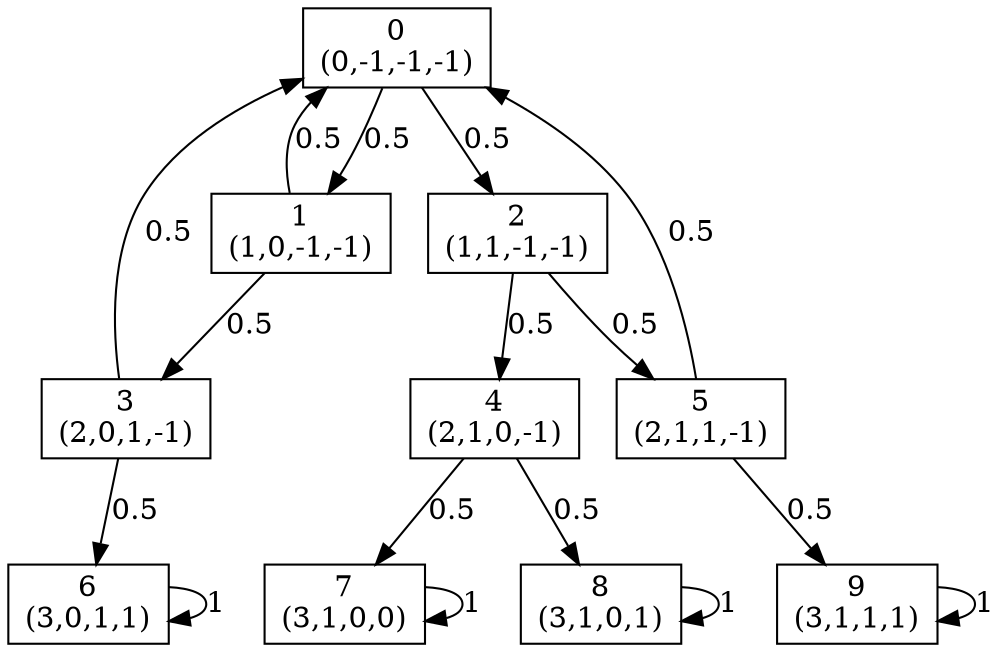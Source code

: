 digraph P {
node [shape=box];
0 -> 1 [ label="0.5" ];
0 -> 2 [ label="0.5" ];
1 -> 0 [ label="0.5" ];
1 -> 3 [ label="0.5" ];
2 -> 4 [ label="0.5" ];
2 -> 5 [ label="0.5" ];
3 -> 0 [ label="0.5" ];
3 -> 6 [ label="0.5" ];
4 -> 7 [ label="0.5" ];
4 -> 8 [ label="0.5" ];
5 -> 0 [ label="0.5" ];
5 -> 9 [ label="0.5" ];
6 -> 6 [ label="1" ];
7 -> 7 [ label="1" ];
8 -> 8 [ label="1" ];
9 -> 9 [ label="1" ];
0 [label="0\n(0,-1,-1,-1)"];
1 [label="1\n(1,0,-1,-1)"];
2 [label="2\n(1,1,-1,-1)"];
3 [label="3\n(2,0,1,-1)"];
4 [label="4\n(2,1,0,-1)"];
5 [label="5\n(2,1,1,-1)"];
6 [label="6\n(3,0,1,1)"];
7 [label="7\n(3,1,0,0)"];
8 [label="8\n(3,1,0,1)"];
9 [label="9\n(3,1,1,1)"];
}
